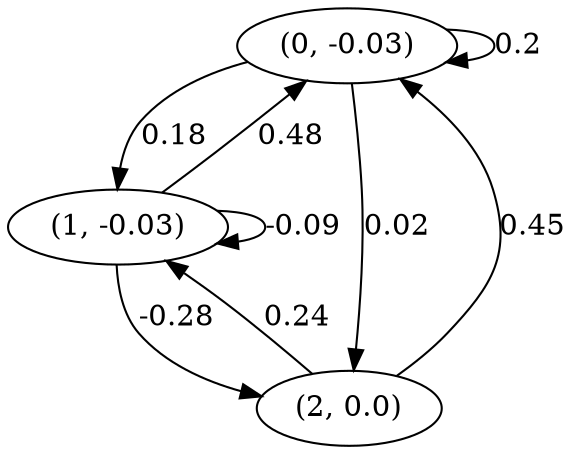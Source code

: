digraph {
    0 [ label = "(0, -0.03)" ]
    1 [ label = "(1, -0.03)" ]
    2 [ label = "(2, 0.0)" ]
    0 -> 0 [ label = "0.2" ]
    1 -> 1 [ label = "-0.09" ]
    1 -> 0 [ label = "0.48" ]
    2 -> 0 [ label = "0.45" ]
    0 -> 1 [ label = "0.18" ]
    2 -> 1 [ label = "0.24" ]
    0 -> 2 [ label = "0.02" ]
    1 -> 2 [ label = "-0.28" ]
}


